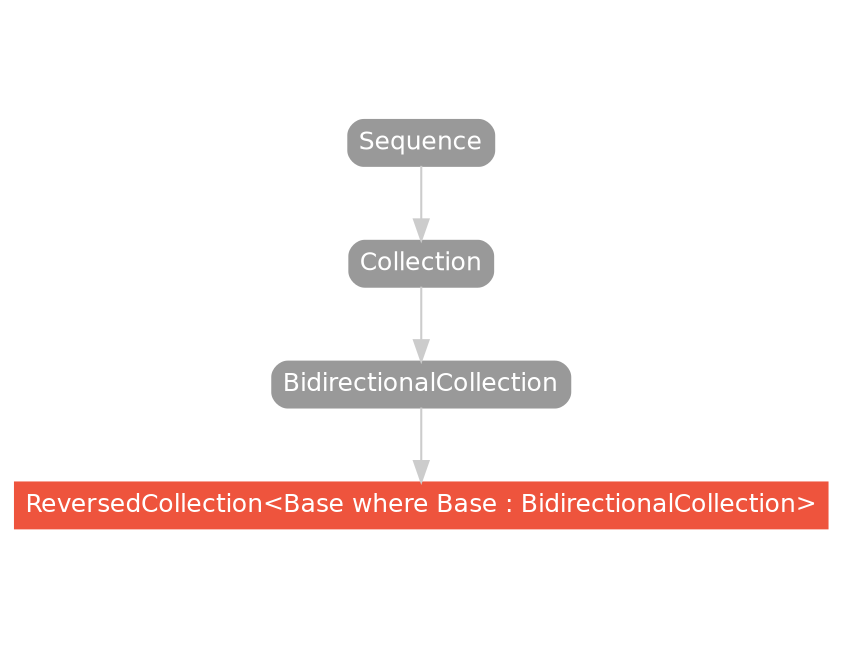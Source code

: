 strict digraph "ReversedCollection<Base where Base : BidirectionalCollection> - Type Hierarchy - SwiftDoc.org" {
    pad="0.1,0.8"
    node [shape=box, style="filled,rounded", color="#999999", fillcolor="#999999", fontcolor=white, fontname=Helvetica, fontnames="Helvetica,sansserif", fontsize=12, margin="0.07,0.05", height="0.3"]
    edge [color="#cccccc"]
    "BidirectionalCollection" [URL="/protocol/BidirectionalCollection/hierarchy/"]
    "Collection" [URL="/protocol/Collection/hierarchy/"]
    "ReversedCollection<Base where Base : BidirectionalCollection>" [URL="/type/ReversedCollection/", style="filled", fillcolor="#ee543d", color="#ee543d"]
    "Sequence" [URL="/protocol/Sequence/hierarchy/"]    "BidirectionalCollection" -> "ReversedCollection<Base where Base : BidirectionalCollection>"
    "Collection" -> "BidirectionalCollection"
    "Sequence" -> "Collection"
    subgraph Types {
        rank = max; "ReversedCollection<Base where Base : BidirectionalCollection>";
    }
}
